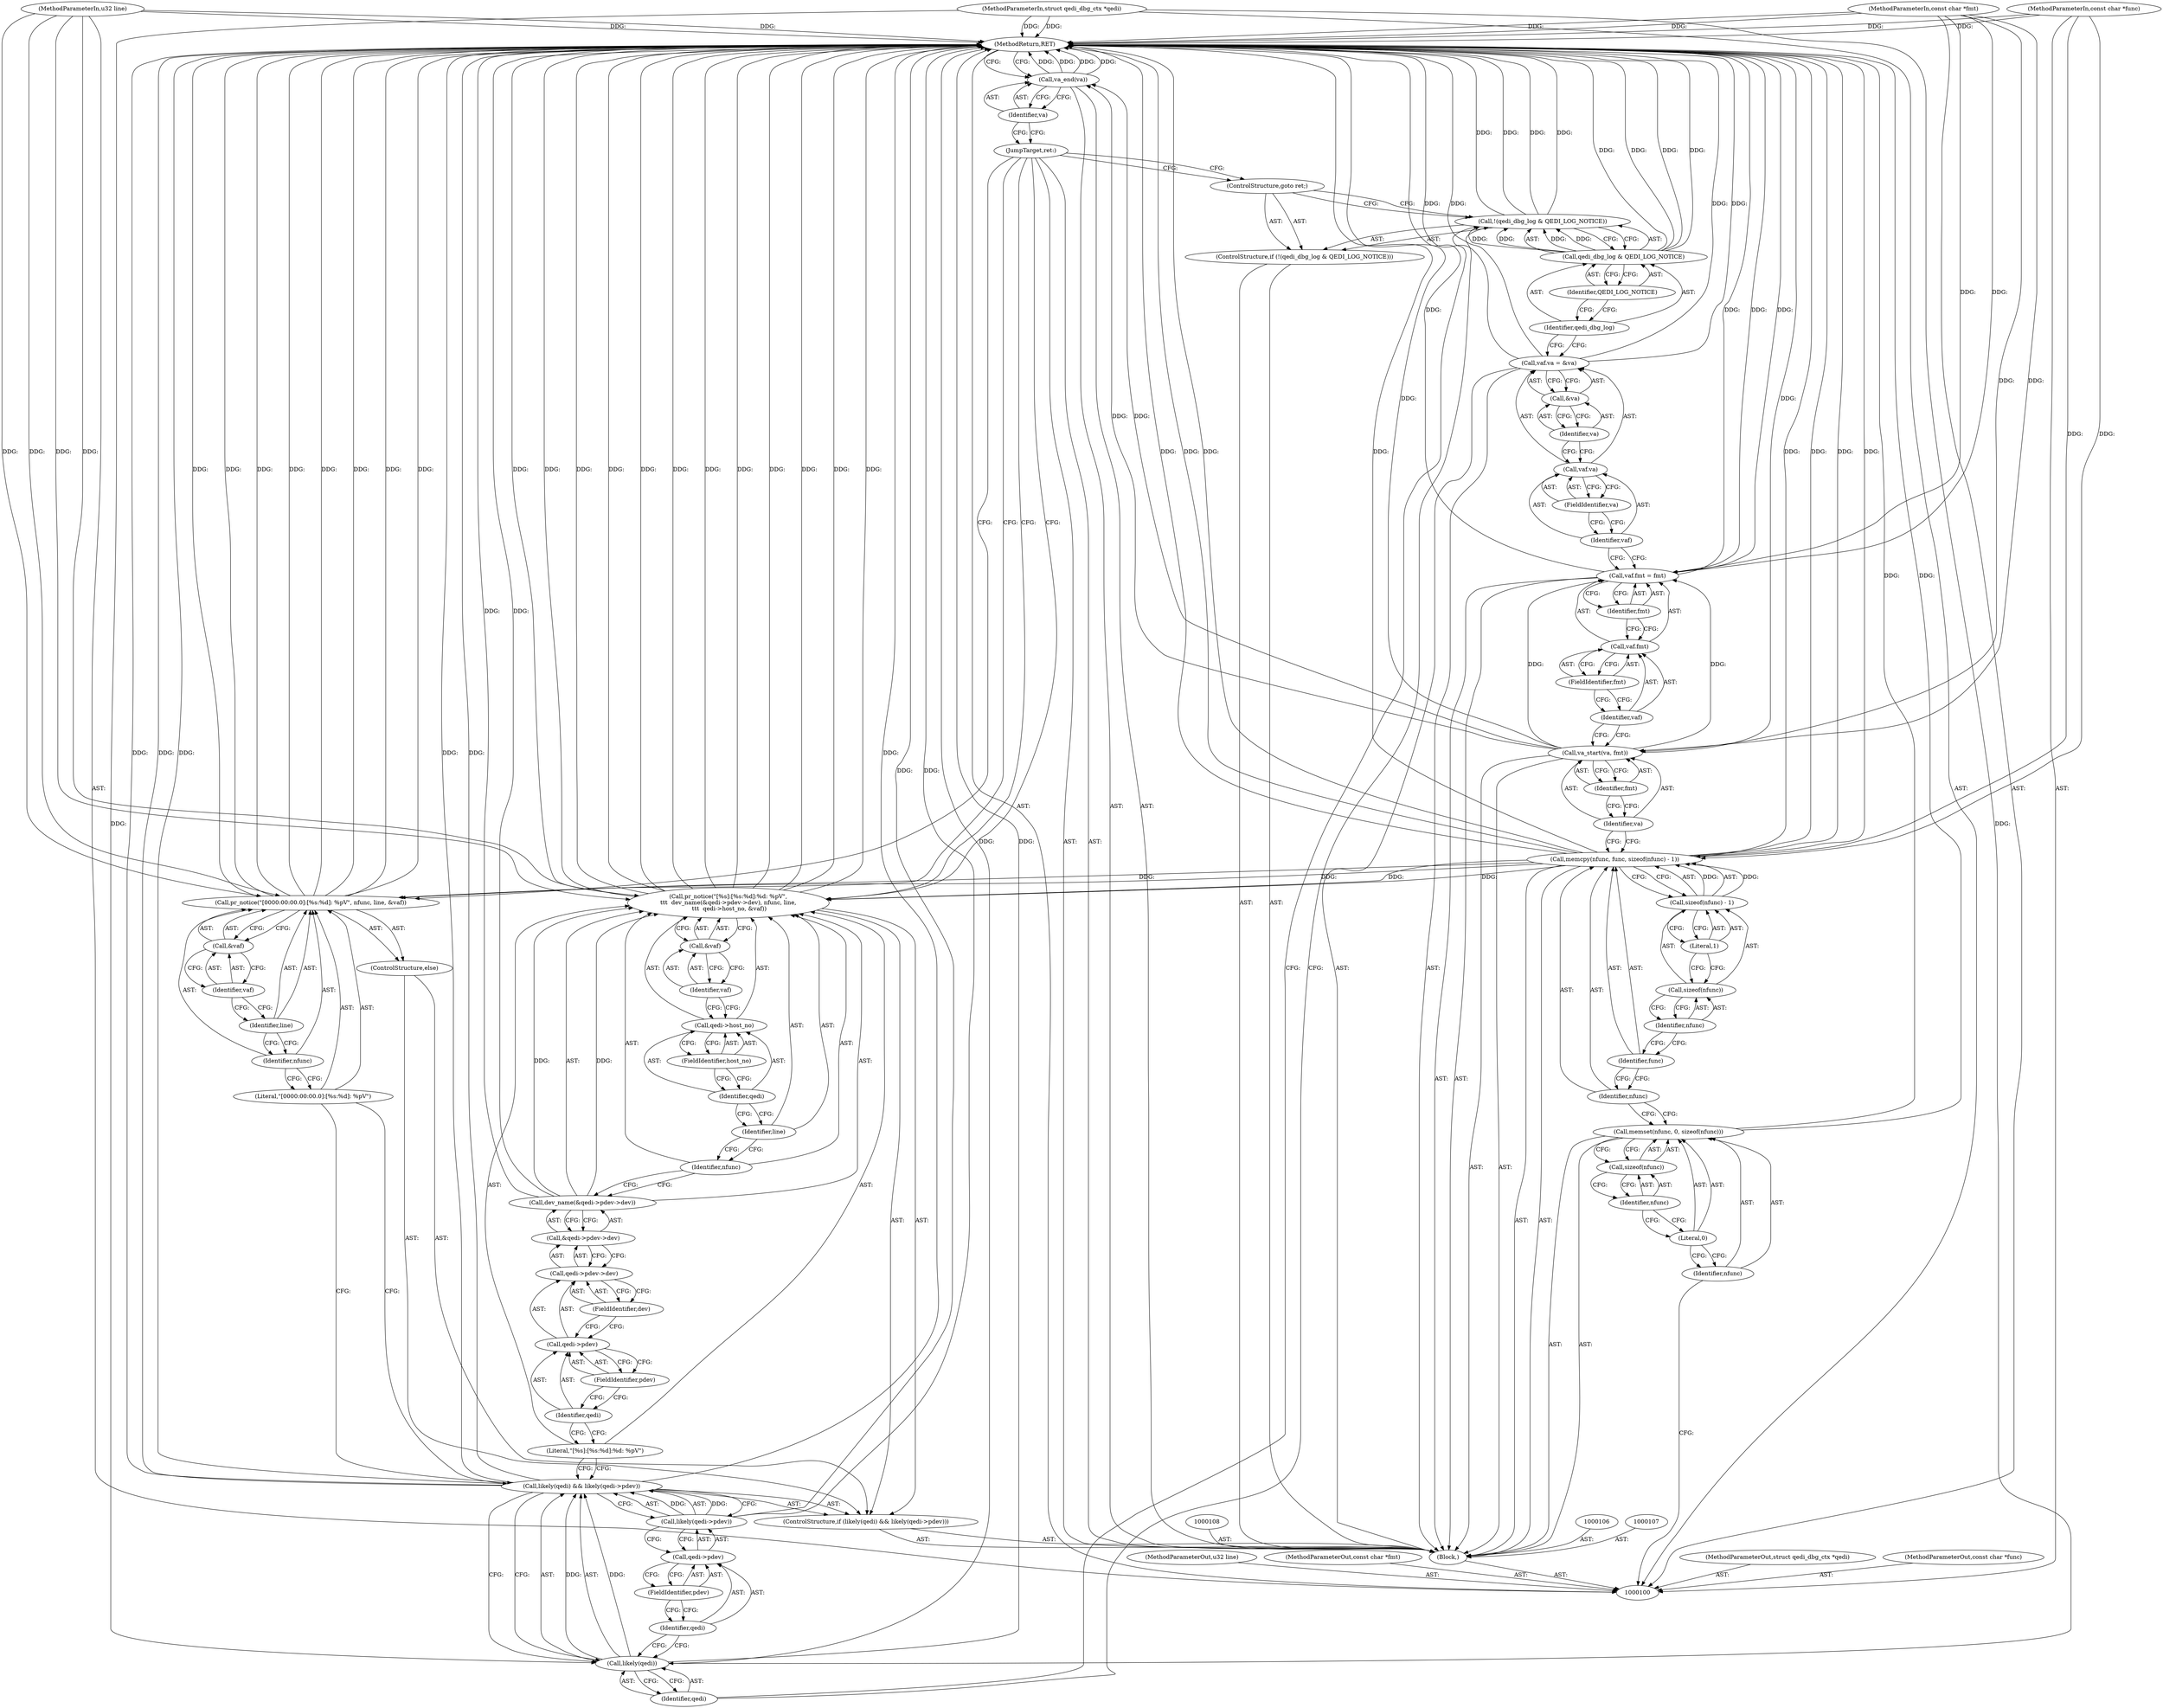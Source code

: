 digraph "1_linux_c09581a52765a85f19fc35340127396d5e3379cc_1" {
"1000175" [label="(MethodReturn,RET)"];
"1000101" [label="(MethodParameterIn,struct qedi_dbg_ctx *qedi)"];
"1000265" [label="(MethodParameterOut,struct qedi_dbg_ctx *qedi)"];
"1000102" [label="(MethodParameterIn,const char *func)"];
"1000266" [label="(MethodParameterOut,const char *func)"];
"1000103" [label="(MethodParameterIn,u32 line)"];
"1000267" [label="(MethodParameterOut,u32 line)"];
"1000122" [label="(Identifier,va)"];
"1000123" [label="(Identifier,fmt)"];
"1000121" [label="(Call,va_start(va, fmt))"];
"1000124" [label="(Call,vaf.fmt = fmt)"];
"1000125" [label="(Call,vaf.fmt)"];
"1000126" [label="(Identifier,vaf)"];
"1000128" [label="(Identifier,fmt)"];
"1000127" [label="(FieldIdentifier,fmt)"];
"1000129" [label="(Call,vaf.va = &va)"];
"1000130" [label="(Call,vaf.va)"];
"1000131" [label="(Identifier,vaf)"];
"1000133" [label="(Call,&va)"];
"1000134" [label="(Identifier,va)"];
"1000132" [label="(FieldIdentifier,va)"];
"1000135" [label="(ControlStructure,if (!(qedi_dbg_log & QEDI_LOG_NOTICE)))"];
"1000139" [label="(Identifier,QEDI_LOG_NOTICE)"];
"1000136" [label="(Call,!(qedi_dbg_log & QEDI_LOG_NOTICE))"];
"1000137" [label="(Call,qedi_dbg_log & QEDI_LOG_NOTICE)"];
"1000138" [label="(Identifier,qedi_dbg_log)"];
"1000140" [label="(ControlStructure,goto ret;)"];
"1000144" [label="(Identifier,qedi)"];
"1000141" [label="(ControlStructure,if (likely(qedi) && likely(qedi->pdev)))"];
"1000145" [label="(Call,likely(qedi->pdev))"];
"1000146" [label="(Call,qedi->pdev)"];
"1000147" [label="(Identifier,qedi)"];
"1000148" [label="(FieldIdentifier,pdev)"];
"1000142" [label="(Call,likely(qedi) && likely(qedi->pdev))"];
"1000143" [label="(Call,likely(qedi))"];
"1000150" [label="(Literal,\"[%s]:[%s:%d]:%d: %pV\")"];
"1000149" [label="(Call,pr_notice(\"[%s]:[%s:%d]:%d: %pV\",\n\t\t\t  dev_name(&qedi->pdev->dev), nfunc, line,\n \t\t\t  qedi->host_no, &vaf))"];
"1000104" [label="(MethodParameterIn,const char *fmt)"];
"1000268" [label="(MethodParameterOut,const char *fmt)"];
"1000152" [label="(Call,&qedi->pdev->dev)"];
"1000153" [label="(Call,qedi->pdev->dev)"];
"1000154" [label="(Call,qedi->pdev)"];
"1000155" [label="(Identifier,qedi)"];
"1000156" [label="(FieldIdentifier,pdev)"];
"1000157" [label="(FieldIdentifier,dev)"];
"1000158" [label="(Identifier,nfunc)"];
"1000159" [label="(Identifier,line)"];
"1000151" [label="(Call,dev_name(&qedi->pdev->dev))"];
"1000162" [label="(FieldIdentifier,host_no)"];
"1000163" [label="(Call,&vaf)"];
"1000164" [label="(Identifier,vaf)"];
"1000160" [label="(Call,qedi->host_no)"];
"1000161" [label="(Identifier,qedi)"];
"1000165" [label="(ControlStructure,else)"];
"1000167" [label="(Literal,\"[0000:00:00.0]:[%s:%d]: %pV\")"];
"1000166" [label="(Call,pr_notice(\"[0000:00:00.0]:[%s:%d]: %pV\", nfunc, line, &vaf))"];
"1000168" [label="(Identifier,nfunc)"];
"1000169" [label="(Identifier,line)"];
"1000170" [label="(Call,&vaf)"];
"1000171" [label="(Identifier,vaf)"];
"1000172" [label="(JumpTarget,ret:)"];
"1000173" [label="(Call,va_end(va))"];
"1000174" [label="(Identifier,va)"];
"1000105" [label="(Block,)"];
"1000109" [label="(Call,memset(nfunc, 0, sizeof(nfunc)))"];
"1000111" [label="(Literal,0)"];
"1000112" [label="(Call,sizeof(nfunc))"];
"1000113" [label="(Identifier,nfunc)"];
"1000110" [label="(Identifier,nfunc)"];
"1000114" [label="(Call,memcpy(nfunc, func, sizeof(nfunc) - 1))"];
"1000116" [label="(Identifier,func)"];
"1000117" [label="(Call,sizeof(nfunc) - 1)"];
"1000118" [label="(Call,sizeof(nfunc))"];
"1000119" [label="(Identifier,nfunc)"];
"1000120" [label="(Literal,1)"];
"1000115" [label="(Identifier,nfunc)"];
"1000175" -> "1000100"  [label="AST: "];
"1000175" -> "1000173"  [label="CFG: "];
"1000142" -> "1000175"  [label="DDG: "];
"1000142" -> "1000175"  [label="DDG: "];
"1000142" -> "1000175"  [label="DDG: "];
"1000124" -> "1000175"  [label="DDG: "];
"1000124" -> "1000175"  [label="DDG: "];
"1000149" -> "1000175"  [label="DDG: "];
"1000149" -> "1000175"  [label="DDG: "];
"1000149" -> "1000175"  [label="DDG: "];
"1000149" -> "1000175"  [label="DDG: "];
"1000149" -> "1000175"  [label="DDG: "];
"1000149" -> "1000175"  [label="DDG: "];
"1000166" -> "1000175"  [label="DDG: "];
"1000166" -> "1000175"  [label="DDG: "];
"1000166" -> "1000175"  [label="DDG: "];
"1000166" -> "1000175"  [label="DDG: "];
"1000104" -> "1000175"  [label="DDG: "];
"1000137" -> "1000175"  [label="DDG: "];
"1000137" -> "1000175"  [label="DDG: "];
"1000114" -> "1000175"  [label="DDG: "];
"1000114" -> "1000175"  [label="DDG: "];
"1000114" -> "1000175"  [label="DDG: "];
"1000114" -> "1000175"  [label="DDG: "];
"1000129" -> "1000175"  [label="DDG: "];
"1000129" -> "1000175"  [label="DDG: "];
"1000151" -> "1000175"  [label="DDG: "];
"1000143" -> "1000175"  [label="DDG: "];
"1000103" -> "1000175"  [label="DDG: "];
"1000121" -> "1000175"  [label="DDG: "];
"1000102" -> "1000175"  [label="DDG: "];
"1000101" -> "1000175"  [label="DDG: "];
"1000173" -> "1000175"  [label="DDG: "];
"1000173" -> "1000175"  [label="DDG: "];
"1000136" -> "1000175"  [label="DDG: "];
"1000136" -> "1000175"  [label="DDG: "];
"1000145" -> "1000175"  [label="DDG: "];
"1000109" -> "1000175"  [label="DDG: "];
"1000101" -> "1000100"  [label="AST: "];
"1000101" -> "1000175"  [label="DDG: "];
"1000101" -> "1000143"  [label="DDG: "];
"1000265" -> "1000100"  [label="AST: "];
"1000102" -> "1000100"  [label="AST: "];
"1000102" -> "1000175"  [label="DDG: "];
"1000102" -> "1000114"  [label="DDG: "];
"1000266" -> "1000100"  [label="AST: "];
"1000103" -> "1000100"  [label="AST: "];
"1000103" -> "1000175"  [label="DDG: "];
"1000103" -> "1000149"  [label="DDG: "];
"1000103" -> "1000166"  [label="DDG: "];
"1000267" -> "1000100"  [label="AST: "];
"1000122" -> "1000121"  [label="AST: "];
"1000122" -> "1000114"  [label="CFG: "];
"1000123" -> "1000122"  [label="CFG: "];
"1000123" -> "1000121"  [label="AST: "];
"1000123" -> "1000122"  [label="CFG: "];
"1000121" -> "1000123"  [label="CFG: "];
"1000121" -> "1000105"  [label="AST: "];
"1000121" -> "1000123"  [label="CFG: "];
"1000122" -> "1000121"  [label="AST: "];
"1000123" -> "1000121"  [label="AST: "];
"1000126" -> "1000121"  [label="CFG: "];
"1000121" -> "1000175"  [label="DDG: "];
"1000104" -> "1000121"  [label="DDG: "];
"1000121" -> "1000124"  [label="DDG: "];
"1000121" -> "1000173"  [label="DDG: "];
"1000124" -> "1000105"  [label="AST: "];
"1000124" -> "1000128"  [label="CFG: "];
"1000125" -> "1000124"  [label="AST: "];
"1000128" -> "1000124"  [label="AST: "];
"1000131" -> "1000124"  [label="CFG: "];
"1000124" -> "1000175"  [label="DDG: "];
"1000124" -> "1000175"  [label="DDG: "];
"1000121" -> "1000124"  [label="DDG: "];
"1000104" -> "1000124"  [label="DDG: "];
"1000125" -> "1000124"  [label="AST: "];
"1000125" -> "1000127"  [label="CFG: "];
"1000126" -> "1000125"  [label="AST: "];
"1000127" -> "1000125"  [label="AST: "];
"1000128" -> "1000125"  [label="CFG: "];
"1000126" -> "1000125"  [label="AST: "];
"1000126" -> "1000121"  [label="CFG: "];
"1000127" -> "1000126"  [label="CFG: "];
"1000128" -> "1000124"  [label="AST: "];
"1000128" -> "1000125"  [label="CFG: "];
"1000124" -> "1000128"  [label="CFG: "];
"1000127" -> "1000125"  [label="AST: "];
"1000127" -> "1000126"  [label="CFG: "];
"1000125" -> "1000127"  [label="CFG: "];
"1000129" -> "1000105"  [label="AST: "];
"1000129" -> "1000133"  [label="CFG: "];
"1000130" -> "1000129"  [label="AST: "];
"1000133" -> "1000129"  [label="AST: "];
"1000138" -> "1000129"  [label="CFG: "];
"1000129" -> "1000175"  [label="DDG: "];
"1000129" -> "1000175"  [label="DDG: "];
"1000130" -> "1000129"  [label="AST: "];
"1000130" -> "1000132"  [label="CFG: "];
"1000131" -> "1000130"  [label="AST: "];
"1000132" -> "1000130"  [label="AST: "];
"1000134" -> "1000130"  [label="CFG: "];
"1000131" -> "1000130"  [label="AST: "];
"1000131" -> "1000124"  [label="CFG: "];
"1000132" -> "1000131"  [label="CFG: "];
"1000133" -> "1000129"  [label="AST: "];
"1000133" -> "1000134"  [label="CFG: "];
"1000134" -> "1000133"  [label="AST: "];
"1000129" -> "1000133"  [label="CFG: "];
"1000134" -> "1000133"  [label="AST: "];
"1000134" -> "1000130"  [label="CFG: "];
"1000133" -> "1000134"  [label="CFG: "];
"1000132" -> "1000130"  [label="AST: "];
"1000132" -> "1000131"  [label="CFG: "];
"1000130" -> "1000132"  [label="CFG: "];
"1000135" -> "1000105"  [label="AST: "];
"1000136" -> "1000135"  [label="AST: "];
"1000140" -> "1000135"  [label="AST: "];
"1000139" -> "1000137"  [label="AST: "];
"1000139" -> "1000138"  [label="CFG: "];
"1000137" -> "1000139"  [label="CFG: "];
"1000136" -> "1000135"  [label="AST: "];
"1000136" -> "1000137"  [label="CFG: "];
"1000137" -> "1000136"  [label="AST: "];
"1000140" -> "1000136"  [label="CFG: "];
"1000144" -> "1000136"  [label="CFG: "];
"1000136" -> "1000175"  [label="DDG: "];
"1000136" -> "1000175"  [label="DDG: "];
"1000137" -> "1000136"  [label="DDG: "];
"1000137" -> "1000136"  [label="DDG: "];
"1000137" -> "1000136"  [label="AST: "];
"1000137" -> "1000139"  [label="CFG: "];
"1000138" -> "1000137"  [label="AST: "];
"1000139" -> "1000137"  [label="AST: "];
"1000136" -> "1000137"  [label="CFG: "];
"1000137" -> "1000175"  [label="DDG: "];
"1000137" -> "1000175"  [label="DDG: "];
"1000137" -> "1000136"  [label="DDG: "];
"1000137" -> "1000136"  [label="DDG: "];
"1000138" -> "1000137"  [label="AST: "];
"1000138" -> "1000129"  [label="CFG: "];
"1000139" -> "1000138"  [label="CFG: "];
"1000140" -> "1000135"  [label="AST: "];
"1000140" -> "1000136"  [label="CFG: "];
"1000172" -> "1000140"  [label="CFG: "];
"1000144" -> "1000143"  [label="AST: "];
"1000144" -> "1000136"  [label="CFG: "];
"1000143" -> "1000144"  [label="CFG: "];
"1000141" -> "1000105"  [label="AST: "];
"1000142" -> "1000141"  [label="AST: "];
"1000149" -> "1000141"  [label="AST: "];
"1000165" -> "1000141"  [label="AST: "];
"1000145" -> "1000142"  [label="AST: "];
"1000145" -> "1000146"  [label="CFG: "];
"1000146" -> "1000145"  [label="AST: "];
"1000142" -> "1000145"  [label="CFG: "];
"1000145" -> "1000175"  [label="DDG: "];
"1000145" -> "1000142"  [label="DDG: "];
"1000146" -> "1000145"  [label="AST: "];
"1000146" -> "1000148"  [label="CFG: "];
"1000147" -> "1000146"  [label="AST: "];
"1000148" -> "1000146"  [label="AST: "];
"1000145" -> "1000146"  [label="CFG: "];
"1000147" -> "1000146"  [label="AST: "];
"1000147" -> "1000143"  [label="CFG: "];
"1000148" -> "1000147"  [label="CFG: "];
"1000148" -> "1000146"  [label="AST: "];
"1000148" -> "1000147"  [label="CFG: "];
"1000146" -> "1000148"  [label="CFG: "];
"1000142" -> "1000141"  [label="AST: "];
"1000142" -> "1000143"  [label="CFG: "];
"1000142" -> "1000145"  [label="CFG: "];
"1000143" -> "1000142"  [label="AST: "];
"1000145" -> "1000142"  [label="AST: "];
"1000150" -> "1000142"  [label="CFG: "];
"1000167" -> "1000142"  [label="CFG: "];
"1000142" -> "1000175"  [label="DDG: "];
"1000142" -> "1000175"  [label="DDG: "];
"1000142" -> "1000175"  [label="DDG: "];
"1000143" -> "1000142"  [label="DDG: "];
"1000145" -> "1000142"  [label="DDG: "];
"1000143" -> "1000142"  [label="AST: "];
"1000143" -> "1000144"  [label="CFG: "];
"1000144" -> "1000143"  [label="AST: "];
"1000147" -> "1000143"  [label="CFG: "];
"1000142" -> "1000143"  [label="CFG: "];
"1000143" -> "1000175"  [label="DDG: "];
"1000143" -> "1000142"  [label="DDG: "];
"1000101" -> "1000143"  [label="DDG: "];
"1000150" -> "1000149"  [label="AST: "];
"1000150" -> "1000142"  [label="CFG: "];
"1000155" -> "1000150"  [label="CFG: "];
"1000149" -> "1000141"  [label="AST: "];
"1000149" -> "1000163"  [label="CFG: "];
"1000150" -> "1000149"  [label="AST: "];
"1000151" -> "1000149"  [label="AST: "];
"1000158" -> "1000149"  [label="AST: "];
"1000159" -> "1000149"  [label="AST: "];
"1000160" -> "1000149"  [label="AST: "];
"1000163" -> "1000149"  [label="AST: "];
"1000172" -> "1000149"  [label="CFG: "];
"1000149" -> "1000175"  [label="DDG: "];
"1000149" -> "1000175"  [label="DDG: "];
"1000149" -> "1000175"  [label="DDG: "];
"1000149" -> "1000175"  [label="DDG: "];
"1000149" -> "1000175"  [label="DDG: "];
"1000149" -> "1000175"  [label="DDG: "];
"1000151" -> "1000149"  [label="DDG: "];
"1000114" -> "1000149"  [label="DDG: "];
"1000103" -> "1000149"  [label="DDG: "];
"1000104" -> "1000100"  [label="AST: "];
"1000104" -> "1000175"  [label="DDG: "];
"1000104" -> "1000121"  [label="DDG: "];
"1000104" -> "1000124"  [label="DDG: "];
"1000268" -> "1000100"  [label="AST: "];
"1000152" -> "1000151"  [label="AST: "];
"1000152" -> "1000153"  [label="CFG: "];
"1000153" -> "1000152"  [label="AST: "];
"1000151" -> "1000152"  [label="CFG: "];
"1000153" -> "1000152"  [label="AST: "];
"1000153" -> "1000157"  [label="CFG: "];
"1000154" -> "1000153"  [label="AST: "];
"1000157" -> "1000153"  [label="AST: "];
"1000152" -> "1000153"  [label="CFG: "];
"1000154" -> "1000153"  [label="AST: "];
"1000154" -> "1000156"  [label="CFG: "];
"1000155" -> "1000154"  [label="AST: "];
"1000156" -> "1000154"  [label="AST: "];
"1000157" -> "1000154"  [label="CFG: "];
"1000155" -> "1000154"  [label="AST: "];
"1000155" -> "1000150"  [label="CFG: "];
"1000156" -> "1000155"  [label="CFG: "];
"1000156" -> "1000154"  [label="AST: "];
"1000156" -> "1000155"  [label="CFG: "];
"1000154" -> "1000156"  [label="CFG: "];
"1000157" -> "1000153"  [label="AST: "];
"1000157" -> "1000154"  [label="CFG: "];
"1000153" -> "1000157"  [label="CFG: "];
"1000158" -> "1000149"  [label="AST: "];
"1000158" -> "1000151"  [label="CFG: "];
"1000159" -> "1000158"  [label="CFG: "];
"1000159" -> "1000149"  [label="AST: "];
"1000159" -> "1000158"  [label="CFG: "];
"1000161" -> "1000159"  [label="CFG: "];
"1000151" -> "1000149"  [label="AST: "];
"1000151" -> "1000152"  [label="CFG: "];
"1000152" -> "1000151"  [label="AST: "];
"1000158" -> "1000151"  [label="CFG: "];
"1000151" -> "1000175"  [label="DDG: "];
"1000151" -> "1000149"  [label="DDG: "];
"1000162" -> "1000160"  [label="AST: "];
"1000162" -> "1000161"  [label="CFG: "];
"1000160" -> "1000162"  [label="CFG: "];
"1000163" -> "1000149"  [label="AST: "];
"1000163" -> "1000164"  [label="CFG: "];
"1000164" -> "1000163"  [label="AST: "];
"1000149" -> "1000163"  [label="CFG: "];
"1000164" -> "1000163"  [label="AST: "];
"1000164" -> "1000160"  [label="CFG: "];
"1000163" -> "1000164"  [label="CFG: "];
"1000160" -> "1000149"  [label="AST: "];
"1000160" -> "1000162"  [label="CFG: "];
"1000161" -> "1000160"  [label="AST: "];
"1000162" -> "1000160"  [label="AST: "];
"1000164" -> "1000160"  [label="CFG: "];
"1000161" -> "1000160"  [label="AST: "];
"1000161" -> "1000159"  [label="CFG: "];
"1000162" -> "1000161"  [label="CFG: "];
"1000165" -> "1000141"  [label="AST: "];
"1000166" -> "1000165"  [label="AST: "];
"1000167" -> "1000166"  [label="AST: "];
"1000167" -> "1000142"  [label="CFG: "];
"1000168" -> "1000167"  [label="CFG: "];
"1000166" -> "1000165"  [label="AST: "];
"1000166" -> "1000170"  [label="CFG: "];
"1000167" -> "1000166"  [label="AST: "];
"1000168" -> "1000166"  [label="AST: "];
"1000169" -> "1000166"  [label="AST: "];
"1000170" -> "1000166"  [label="AST: "];
"1000172" -> "1000166"  [label="CFG: "];
"1000166" -> "1000175"  [label="DDG: "];
"1000166" -> "1000175"  [label="DDG: "];
"1000166" -> "1000175"  [label="DDG: "];
"1000166" -> "1000175"  [label="DDG: "];
"1000114" -> "1000166"  [label="DDG: "];
"1000103" -> "1000166"  [label="DDG: "];
"1000168" -> "1000166"  [label="AST: "];
"1000168" -> "1000167"  [label="CFG: "];
"1000169" -> "1000168"  [label="CFG: "];
"1000169" -> "1000166"  [label="AST: "];
"1000169" -> "1000168"  [label="CFG: "];
"1000171" -> "1000169"  [label="CFG: "];
"1000170" -> "1000166"  [label="AST: "];
"1000170" -> "1000171"  [label="CFG: "];
"1000171" -> "1000170"  [label="AST: "];
"1000166" -> "1000170"  [label="CFG: "];
"1000171" -> "1000170"  [label="AST: "];
"1000171" -> "1000169"  [label="CFG: "];
"1000170" -> "1000171"  [label="CFG: "];
"1000172" -> "1000105"  [label="AST: "];
"1000172" -> "1000149"  [label="CFG: "];
"1000172" -> "1000166"  [label="CFG: "];
"1000172" -> "1000140"  [label="CFG: "];
"1000174" -> "1000172"  [label="CFG: "];
"1000173" -> "1000105"  [label="AST: "];
"1000173" -> "1000174"  [label="CFG: "];
"1000174" -> "1000173"  [label="AST: "];
"1000175" -> "1000173"  [label="CFG: "];
"1000173" -> "1000175"  [label="DDG: "];
"1000173" -> "1000175"  [label="DDG: "];
"1000121" -> "1000173"  [label="DDG: "];
"1000174" -> "1000173"  [label="AST: "];
"1000174" -> "1000172"  [label="CFG: "];
"1000173" -> "1000174"  [label="CFG: "];
"1000105" -> "1000100"  [label="AST: "];
"1000106" -> "1000105"  [label="AST: "];
"1000107" -> "1000105"  [label="AST: "];
"1000108" -> "1000105"  [label="AST: "];
"1000109" -> "1000105"  [label="AST: "];
"1000114" -> "1000105"  [label="AST: "];
"1000121" -> "1000105"  [label="AST: "];
"1000124" -> "1000105"  [label="AST: "];
"1000129" -> "1000105"  [label="AST: "];
"1000135" -> "1000105"  [label="AST: "];
"1000141" -> "1000105"  [label="AST: "];
"1000172" -> "1000105"  [label="AST: "];
"1000173" -> "1000105"  [label="AST: "];
"1000109" -> "1000105"  [label="AST: "];
"1000109" -> "1000112"  [label="CFG: "];
"1000110" -> "1000109"  [label="AST: "];
"1000111" -> "1000109"  [label="AST: "];
"1000112" -> "1000109"  [label="AST: "];
"1000115" -> "1000109"  [label="CFG: "];
"1000109" -> "1000175"  [label="DDG: "];
"1000111" -> "1000109"  [label="AST: "];
"1000111" -> "1000110"  [label="CFG: "];
"1000113" -> "1000111"  [label="CFG: "];
"1000112" -> "1000109"  [label="AST: "];
"1000112" -> "1000113"  [label="CFG: "];
"1000113" -> "1000112"  [label="AST: "];
"1000109" -> "1000112"  [label="CFG: "];
"1000113" -> "1000112"  [label="AST: "];
"1000113" -> "1000111"  [label="CFG: "];
"1000112" -> "1000113"  [label="CFG: "];
"1000110" -> "1000109"  [label="AST: "];
"1000110" -> "1000100"  [label="CFG: "];
"1000111" -> "1000110"  [label="CFG: "];
"1000114" -> "1000105"  [label="AST: "];
"1000114" -> "1000117"  [label="CFG: "];
"1000115" -> "1000114"  [label="AST: "];
"1000116" -> "1000114"  [label="AST: "];
"1000117" -> "1000114"  [label="AST: "];
"1000122" -> "1000114"  [label="CFG: "];
"1000114" -> "1000175"  [label="DDG: "];
"1000114" -> "1000175"  [label="DDG: "];
"1000114" -> "1000175"  [label="DDG: "];
"1000114" -> "1000175"  [label="DDG: "];
"1000102" -> "1000114"  [label="DDG: "];
"1000117" -> "1000114"  [label="DDG: "];
"1000114" -> "1000149"  [label="DDG: "];
"1000114" -> "1000166"  [label="DDG: "];
"1000116" -> "1000114"  [label="AST: "];
"1000116" -> "1000115"  [label="CFG: "];
"1000119" -> "1000116"  [label="CFG: "];
"1000117" -> "1000114"  [label="AST: "];
"1000117" -> "1000120"  [label="CFG: "];
"1000118" -> "1000117"  [label="AST: "];
"1000120" -> "1000117"  [label="AST: "];
"1000114" -> "1000117"  [label="CFG: "];
"1000117" -> "1000114"  [label="DDG: "];
"1000118" -> "1000117"  [label="AST: "];
"1000118" -> "1000119"  [label="CFG: "];
"1000119" -> "1000118"  [label="AST: "];
"1000120" -> "1000118"  [label="CFG: "];
"1000119" -> "1000118"  [label="AST: "];
"1000119" -> "1000116"  [label="CFG: "];
"1000118" -> "1000119"  [label="CFG: "];
"1000120" -> "1000117"  [label="AST: "];
"1000120" -> "1000118"  [label="CFG: "];
"1000117" -> "1000120"  [label="CFG: "];
"1000115" -> "1000114"  [label="AST: "];
"1000115" -> "1000109"  [label="CFG: "];
"1000116" -> "1000115"  [label="CFG: "];
}
